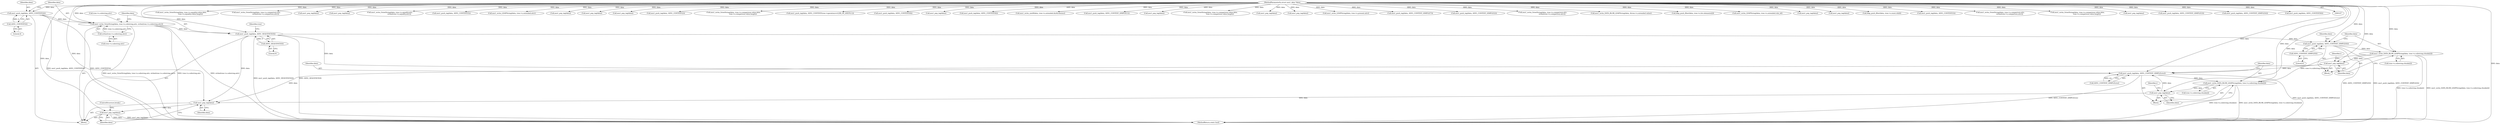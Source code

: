 digraph "1_samba_530d50a1abdcdf4d1775652d4c456c1274d83d8d_1@API" {
"1000294" [label="(Call,asn1_write_DATA_BLOB_LDAPString(data, tree->u.substring.chunks[i]))"];
"1000290" [label="(Call,asn1_push_tag(data, ASN1_CONTEXT_SIMPLE(0)))"];
"1000254" [label="(Call,asn1_push_tag(data, ASN1_SEQUENCE(0)))"];
"1000237" [label="(Call,asn1_write_OctetString(data, tree->u.substring.attr, strlen(tree->u.substring.attr)))"];
"1000233" [label="(Call,asn1_push_tag(data, ASN1_CONTEXT(4)))"];
"1000108" [label="(MethodParameterIn,struct asn1_data *data)"];
"1000235" [label="(Call,ASN1_CONTEXT(4))"];
"1000246" [label="(Call,strlen(tree->u.substring.attr))"];
"1000256" [label="(Call,ASN1_SEQUENCE(0))"];
"1000292" [label="(Call,ASN1_CONTEXT_SIMPLE(0))"];
"1000305" [label="(Call,asn1_pop_tag(data))"];
"1000353" [label="(Call,asn1_push_tag(data, ASN1_CONTEXT_SIMPLE(ctx)))"];
"1000357" [label="(Call,asn1_write_DATA_BLOB_LDAPString(data, tree->u.substring.chunks[i]))"];
"1000368" [label="(Call,asn1_pop_tag(data))"];
"1000372" [label="(Call,asn1_pop_tag(data))"];
"1000374" [label="(Call,asn1_pop_tag(data))"];
"1000209" [label="(Call,asn1_write_OctetString(data, tree->u.equality.value.data,\n                                     tree->u.equality.value.length))"];
"1000493" [label="(Call,asn1_write_OctetString(data, tree->u.comparison.attr,\n                                     strlen(tree->u.comparison.attr)))"];
"1000116" [label="(Block,)"];
"1000294" [label="(Call,asn1_write_DATA_BLOB_LDAPString(data, tree->u.substring.chunks[i]))"];
"1000255" [label="(Identifier,data)"];
"1000560" [label="(Call,asn1_pop_tag(data))"];
"1000464" [label="(Call,asn1_pop_tag(data))"];
"1000192" [label="(Call,asn1_write_OctetString(data, tree->u.equality.attr,\n                                     strlen(tree->u.equality.attr)))"];
"1000289" [label="(Block,)"];
"1000254" [label="(Call,asn1_push_tag(data, ASN1_SEQUENCE(0)))"];
"1000239" [label="(Call,tree->u.substring.attr)"];
"1000378" [label="(Call,asn1_push_tag(data, ASN1_CONTEXT(5)))"];
"1000575" [label="(Call,asn1_write_LDAPString(data, tree->u.extended.attr))"];
"1000359" [label="(Call,tree->u.substring.chunks[i])"];
"1000372" [label="(Call,asn1_pop_tag(data))"];
"1000291" [label="(Identifier,data)"];
"1000584" [label="(Call,asn1_pop_tag(data))"];
"1000355" [label="(Call,ASN1_CONTEXT_SIMPLE(ctx))"];
"1000600" [label="(Call,asn1_pop_tag(data))"];
"1000184" [label="(Call,asn1_pop_tag(data))"];
"1000368" [label="(Call,asn1_pop_tag(data))"];
"1000295" [label="(Identifier,data)"];
"1000296" [label="(Call,tree->u.substring.chunks[i])"];
"1000166" [label="(Call,asn1_push_tag(data, ASN1_CONTEXT(2)))"];
"1000399" [label="(Call,asn1_write_OctetString(data, tree->u.comparison.value.data,\n                                     tree->u.comparison.value.length))"];
"1000247" [label="(Call,tree->u.substring.attr)"];
"1000354" [label="(Identifier,data)"];
"1000119" [label="(Call,asn1_push_tag(data, ASN1_CONTEXT(tree->operation==LDB_OP_AND?0:1)))"];
"1000257" [label="(Literal,0)"];
"1000534" [label="(Call,asn1_push_tag(data, ASN1_CONTEXT(9)))"];
"1000357" [label="(Call,asn1_write_DATA_BLOB_LDAPString(data, tree->u.substring.chunks[i]))"];
"1000292" [label="(Call,ASN1_CONTEXT_SIMPLE(0))"];
"1000256" [label="(Call,ASN1_SEQUENCE(0))"];
"1000162" [label="(Call,asn1_pop_tag(data))"];
"1000489" [label="(Call,asn1_push_tag(data, ASN1_CONTEXT(8)))"];
"1000606" [label="(Call,asn1_write_uint8(data, tree->u.extended.dnAttributes))"];
"1000369" [label="(Identifier,data)"];
"1000234" [label="(Identifier,data)"];
"1000547" [label="(Call,asn1_push_tag(data, ASN1_CONTEXT_SIMPLE(1)))"];
"1000108" [label="(MethodParameterIn,struct asn1_data *data)"];
"1000419" [label="(Call,asn1_pop_tag(data))"];
"1000510" [label="(Call,asn1_write_OctetString(data, tree->u.comparison.value.data,\n                                     tree->u.comparison.value.length))"];
"1000615" [label="(Call,asn1_pop_tag(data))"];
"1000229" [label="(Call,asn1_pop_tag(data))"];
"1000472" [label="(Call,asn1_write_LDAPString(data, tree->u.present.attr))"];
"1000374" [label="(Call,asn1_pop_tag(data))"];
"1000468" [label="(Call,asn1_push_tag(data, ASN1_CONTEXT_SIMPLE(7)))"];
"1000571" [label="(Call,asn1_push_tag(data, ASN1_CONTEXT_SIMPLE(2)))"];
"1000236" [label="(Literal,4)"];
"1000376" [label="(ControlStructure,break;)"];
"1000375" [label="(Identifier,data)"];
"1000233" [label="(Call,asn1_push_tag(data, ASN1_CONTEXT(4)))"];
"1000382" [label="(Call,asn1_write_OctetString(data, tree->u.comparison.attr,\n                                     strlen(tree->u.comparison.attr)))"];
"1000590" [label="(Call,asn1_write_DATA_BLOB_LDAPString(data, &tree->u.extended.value))"];
"1000290" [label="(Call,asn1_push_tag(data, ASN1_CONTEXT_SIMPLE(0)))"];
"1000358" [label="(Identifier,data)"];
"1000235" [label="(Call,ASN1_CONTEXT(4))"];
"1000306" [label="(Identifier,data)"];
"1000373" [label="(Identifier,data)"];
"1000237" [label="(Call,asn1_write_OctetString(data, tree->u.substring.attr, strlen(tree->u.substring.attr)))"];
"1000371" [label="(Identifier,i)"];
"1000319" [label="(Block,)"];
"1000148" [label="(Call,ldap_push_filter(data, tree->u.list.elements[i]))"];
"1000551" [label="(Call,asn1_write_LDAPString(data, tree->u.extended.rule_id))"];
"1000238" [label="(Identifier,data)"];
"1000530" [label="(Call,asn1_pop_tag(data))"];
"1000293" [label="(Literal,0)"];
"1000617" [label="(Call,asn1_pop_tag(data))"];
"1000308" [label="(Identifier,i)"];
"1000305" [label="(Call,asn1_pop_tag(data))"];
"1000172" [label="(Call,ldap_push_filter(data, tree->u.isnot.child))"];
"1000188" [label="(Call,asn1_push_tag(data, ASN1_CONTEXT(3)))"];
"1000246" [label="(Call,strlen(tree->u.substring.attr))"];
"1000353" [label="(Call,asn1_push_tag(data, ASN1_CONTEXT_SIMPLE(ctx)))"];
"1000427" [label="(Call,asn1_write_OctetString(data, tree->u.comparison.attr,\n                                     strlen(tree->u.comparison.attr)))"];
"1000444" [label="(Call,asn1_write_OctetString(data, tree->u.comparison.value.data,\n                                     tree->u.comparison.value.length))"];
"1000481" [label="(Call,asn1_pop_tag(data))"];
"1000628" [label="(MethodReturn,static bool)"];
"1000586" [label="(Call,asn1_push_tag(data, ASN1_CONTEXT_SIMPLE(3)))"];
"1000602" [label="(Call,asn1_push_tag(data, ASN1_CONTEXT_SIMPLE(4)))"];
"1000423" [label="(Call,asn1_push_tag(data, ASN1_CONTEXT(6)))"];
"1000263" [label="(Identifier,tree)"];
"1000294" -> "1000289"  [label="AST: "];
"1000294" -> "1000296"  [label="CFG: "];
"1000295" -> "1000294"  [label="AST: "];
"1000296" -> "1000294"  [label="AST: "];
"1000306" -> "1000294"  [label="CFG: "];
"1000294" -> "1000628"  [label="DDG: asn1_write_DATA_BLOB_LDAPString(data, tree->u.substring.chunks[i])"];
"1000294" -> "1000628"  [label="DDG: tree->u.substring.chunks[i]"];
"1000290" -> "1000294"  [label="DDG: data"];
"1000108" -> "1000294"  [label="DDG: data"];
"1000294" -> "1000305"  [label="DDG: data"];
"1000294" -> "1000357"  [label="DDG: tree->u.substring.chunks[i]"];
"1000290" -> "1000289"  [label="AST: "];
"1000290" -> "1000292"  [label="CFG: "];
"1000291" -> "1000290"  [label="AST: "];
"1000292" -> "1000290"  [label="AST: "];
"1000295" -> "1000290"  [label="CFG: "];
"1000290" -> "1000628"  [label="DDG: ASN1_CONTEXT_SIMPLE(0)"];
"1000290" -> "1000628"  [label="DDG: asn1_push_tag(data, ASN1_CONTEXT_SIMPLE(0))"];
"1000254" -> "1000290"  [label="DDG: data"];
"1000108" -> "1000290"  [label="DDG: data"];
"1000292" -> "1000290"  [label="DDG: 0"];
"1000254" -> "1000116"  [label="AST: "];
"1000254" -> "1000256"  [label="CFG: "];
"1000255" -> "1000254"  [label="AST: "];
"1000256" -> "1000254"  [label="AST: "];
"1000263" -> "1000254"  [label="CFG: "];
"1000254" -> "1000628"  [label="DDG: asn1_push_tag(data, ASN1_SEQUENCE(0))"];
"1000254" -> "1000628"  [label="DDG: ASN1_SEQUENCE(0)"];
"1000237" -> "1000254"  [label="DDG: data"];
"1000108" -> "1000254"  [label="DDG: data"];
"1000256" -> "1000254"  [label="DDG: 0"];
"1000254" -> "1000353"  [label="DDG: data"];
"1000254" -> "1000372"  [label="DDG: data"];
"1000237" -> "1000116"  [label="AST: "];
"1000237" -> "1000246"  [label="CFG: "];
"1000238" -> "1000237"  [label="AST: "];
"1000239" -> "1000237"  [label="AST: "];
"1000246" -> "1000237"  [label="AST: "];
"1000255" -> "1000237"  [label="CFG: "];
"1000237" -> "1000628"  [label="DDG: asn1_write_OctetString(data, tree->u.substring.attr, strlen(tree->u.substring.attr))"];
"1000237" -> "1000628"  [label="DDG: tree->u.substring.attr"];
"1000237" -> "1000628"  [label="DDG: strlen(tree->u.substring.attr)"];
"1000233" -> "1000237"  [label="DDG: data"];
"1000108" -> "1000237"  [label="DDG: data"];
"1000246" -> "1000237"  [label="DDG: tree->u.substring.attr"];
"1000233" -> "1000116"  [label="AST: "];
"1000233" -> "1000235"  [label="CFG: "];
"1000234" -> "1000233"  [label="AST: "];
"1000235" -> "1000233"  [label="AST: "];
"1000238" -> "1000233"  [label="CFG: "];
"1000233" -> "1000628"  [label="DDG: asn1_push_tag(data, ASN1_CONTEXT(4))"];
"1000233" -> "1000628"  [label="DDG: ASN1_CONTEXT(4)"];
"1000108" -> "1000233"  [label="DDG: data"];
"1000235" -> "1000233"  [label="DDG: 4"];
"1000108" -> "1000107"  [label="AST: "];
"1000108" -> "1000628"  [label="DDG: data"];
"1000108" -> "1000119"  [label="DDG: data"];
"1000108" -> "1000148"  [label="DDG: data"];
"1000108" -> "1000162"  [label="DDG: data"];
"1000108" -> "1000166"  [label="DDG: data"];
"1000108" -> "1000172"  [label="DDG: data"];
"1000108" -> "1000184"  [label="DDG: data"];
"1000108" -> "1000188"  [label="DDG: data"];
"1000108" -> "1000192"  [label="DDG: data"];
"1000108" -> "1000209"  [label="DDG: data"];
"1000108" -> "1000229"  [label="DDG: data"];
"1000108" -> "1000305"  [label="DDG: data"];
"1000108" -> "1000353"  [label="DDG: data"];
"1000108" -> "1000357"  [label="DDG: data"];
"1000108" -> "1000368"  [label="DDG: data"];
"1000108" -> "1000372"  [label="DDG: data"];
"1000108" -> "1000374"  [label="DDG: data"];
"1000108" -> "1000378"  [label="DDG: data"];
"1000108" -> "1000382"  [label="DDG: data"];
"1000108" -> "1000399"  [label="DDG: data"];
"1000108" -> "1000419"  [label="DDG: data"];
"1000108" -> "1000423"  [label="DDG: data"];
"1000108" -> "1000427"  [label="DDG: data"];
"1000108" -> "1000444"  [label="DDG: data"];
"1000108" -> "1000464"  [label="DDG: data"];
"1000108" -> "1000468"  [label="DDG: data"];
"1000108" -> "1000472"  [label="DDG: data"];
"1000108" -> "1000481"  [label="DDG: data"];
"1000108" -> "1000489"  [label="DDG: data"];
"1000108" -> "1000493"  [label="DDG: data"];
"1000108" -> "1000510"  [label="DDG: data"];
"1000108" -> "1000530"  [label="DDG: data"];
"1000108" -> "1000534"  [label="DDG: data"];
"1000108" -> "1000547"  [label="DDG: data"];
"1000108" -> "1000551"  [label="DDG: data"];
"1000108" -> "1000560"  [label="DDG: data"];
"1000108" -> "1000571"  [label="DDG: data"];
"1000108" -> "1000575"  [label="DDG: data"];
"1000108" -> "1000584"  [label="DDG: data"];
"1000108" -> "1000586"  [label="DDG: data"];
"1000108" -> "1000590"  [label="DDG: data"];
"1000108" -> "1000600"  [label="DDG: data"];
"1000108" -> "1000602"  [label="DDG: data"];
"1000108" -> "1000606"  [label="DDG: data"];
"1000108" -> "1000615"  [label="DDG: data"];
"1000108" -> "1000617"  [label="DDG: data"];
"1000235" -> "1000236"  [label="CFG: "];
"1000236" -> "1000235"  [label="AST: "];
"1000246" -> "1000247"  [label="CFG: "];
"1000247" -> "1000246"  [label="AST: "];
"1000256" -> "1000257"  [label="CFG: "];
"1000257" -> "1000256"  [label="AST: "];
"1000292" -> "1000293"  [label="CFG: "];
"1000293" -> "1000292"  [label="AST: "];
"1000305" -> "1000289"  [label="AST: "];
"1000305" -> "1000306"  [label="CFG: "];
"1000306" -> "1000305"  [label="AST: "];
"1000308" -> "1000305"  [label="CFG: "];
"1000305" -> "1000353"  [label="DDG: data"];
"1000305" -> "1000372"  [label="DDG: data"];
"1000353" -> "1000319"  [label="AST: "];
"1000353" -> "1000355"  [label="CFG: "];
"1000354" -> "1000353"  [label="AST: "];
"1000355" -> "1000353"  [label="AST: "];
"1000358" -> "1000353"  [label="CFG: "];
"1000353" -> "1000628"  [label="DDG: asn1_push_tag(data, ASN1_CONTEXT_SIMPLE(ctx))"];
"1000353" -> "1000628"  [label="DDG: ASN1_CONTEXT_SIMPLE(ctx)"];
"1000368" -> "1000353"  [label="DDG: data"];
"1000355" -> "1000353"  [label="DDG: ctx"];
"1000353" -> "1000357"  [label="DDG: data"];
"1000357" -> "1000319"  [label="AST: "];
"1000357" -> "1000359"  [label="CFG: "];
"1000358" -> "1000357"  [label="AST: "];
"1000359" -> "1000357"  [label="AST: "];
"1000369" -> "1000357"  [label="CFG: "];
"1000357" -> "1000628"  [label="DDG: asn1_write_DATA_BLOB_LDAPString(data, tree->u.substring.chunks[i])"];
"1000357" -> "1000628"  [label="DDG: tree->u.substring.chunks[i]"];
"1000357" -> "1000368"  [label="DDG: data"];
"1000368" -> "1000319"  [label="AST: "];
"1000368" -> "1000369"  [label="CFG: "];
"1000369" -> "1000368"  [label="AST: "];
"1000371" -> "1000368"  [label="CFG: "];
"1000368" -> "1000372"  [label="DDG: data"];
"1000372" -> "1000116"  [label="AST: "];
"1000372" -> "1000373"  [label="CFG: "];
"1000373" -> "1000372"  [label="AST: "];
"1000375" -> "1000372"  [label="CFG: "];
"1000372" -> "1000374"  [label="DDG: data"];
"1000374" -> "1000116"  [label="AST: "];
"1000374" -> "1000375"  [label="CFG: "];
"1000375" -> "1000374"  [label="AST: "];
"1000376" -> "1000374"  [label="CFG: "];
"1000374" -> "1000628"  [label="DDG: data"];
"1000374" -> "1000628"  [label="DDG: asn1_pop_tag(data)"];
}
